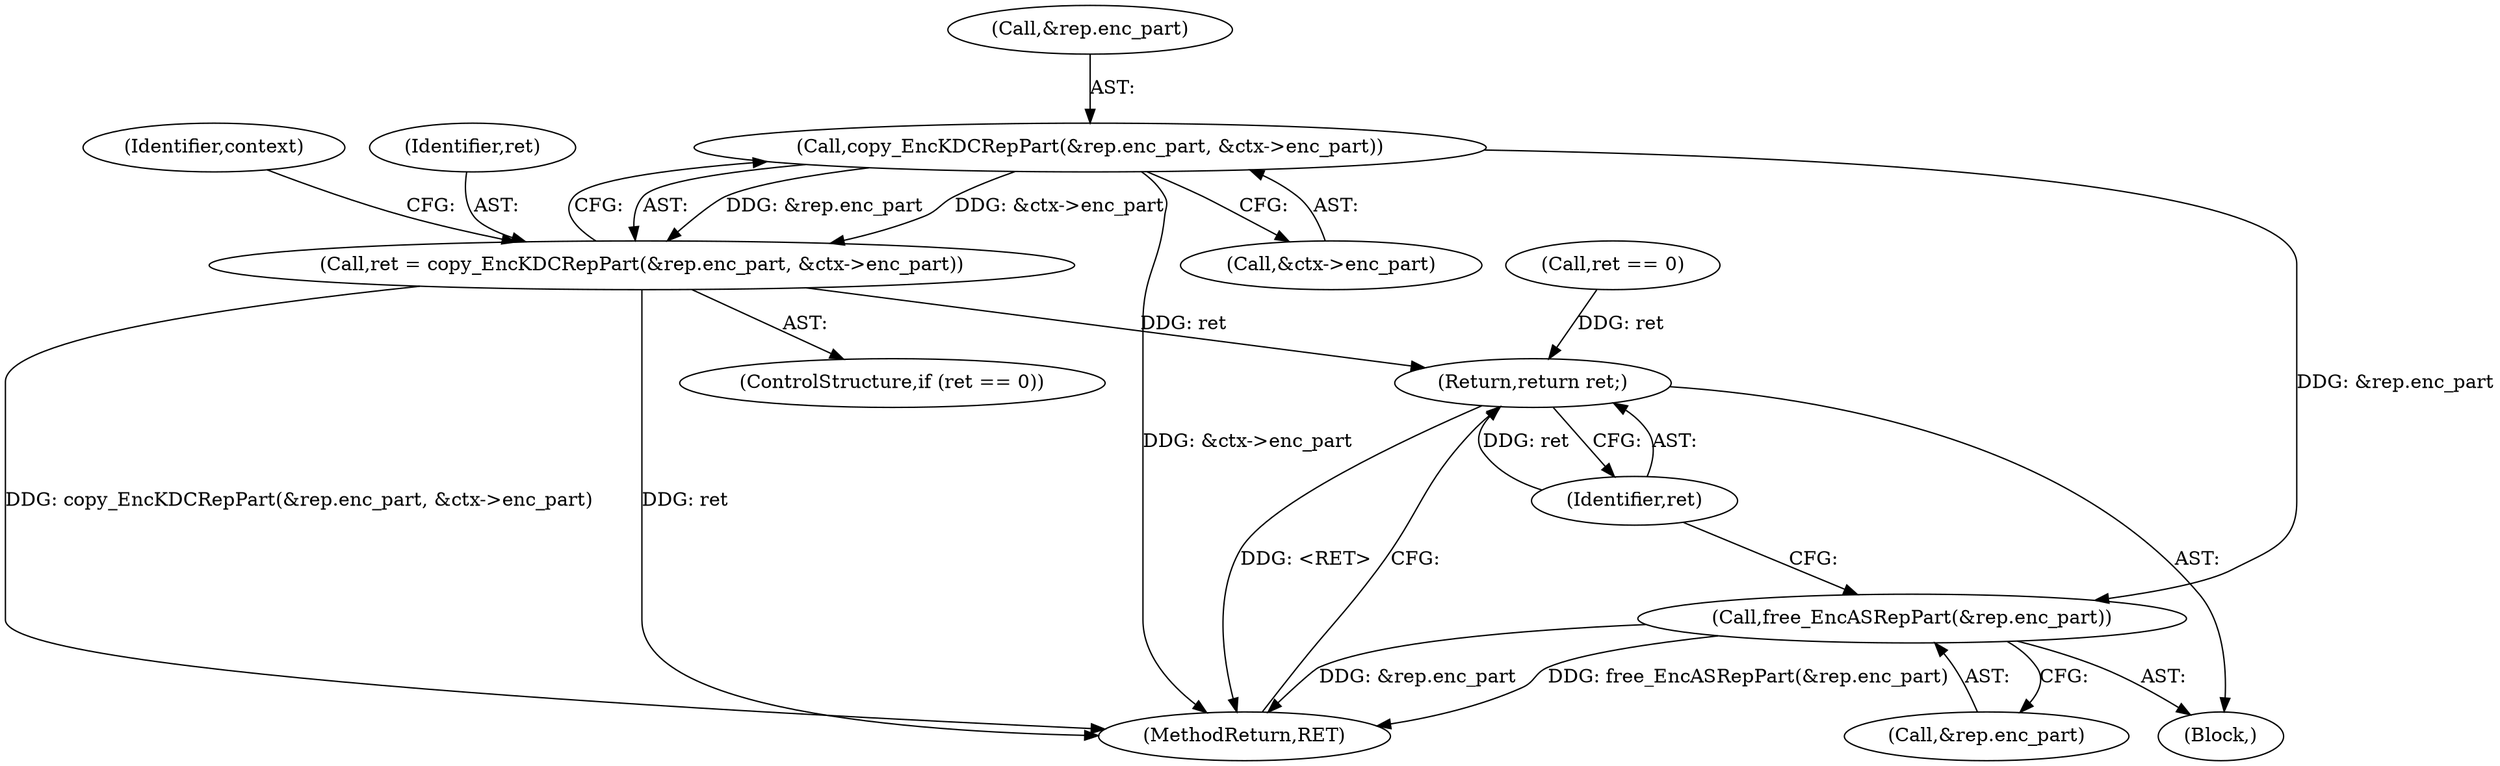 digraph "0_heimdal_2f7f3d9960aa6ea21358bdf3687cee5149aa35cf@API" {
"1000459" [label="(Call,copy_EncKDCRepPart(&rep.enc_part, &ctx->enc_part))"];
"1000457" [label="(Call,ret = copy_EncKDCRepPart(&rep.enc_part, &ctx->enc_part))"];
"1000496" [label="(Return,return ret;)"];
"1000491" [label="(Call,free_EncASRepPart(&rep.enc_part))"];
"1000469" [label="(Identifier,context)"];
"1000458" [label="(Identifier,ret)"];
"1000496" [label="(Return,return ret;)"];
"1000464" [label="(Call,&ctx->enc_part)"];
"1000460" [label="(Call,&rep.enc_part)"];
"1000491" [label="(Call,free_EncASRepPart(&rep.enc_part))"];
"1000237" [label="(Block,)"];
"1000454" [label="(Call,ret == 0)"];
"1000497" [label="(Identifier,ret)"];
"1000459" [label="(Call,copy_EncKDCRepPart(&rep.enc_part, &ctx->enc_part))"];
"1000492" [label="(Call,&rep.enc_part)"];
"1001119" [label="(MethodReturn,RET)"];
"1000457" [label="(Call,ret = copy_EncKDCRepPart(&rep.enc_part, &ctx->enc_part))"];
"1000453" [label="(ControlStructure,if (ret == 0))"];
"1000459" -> "1000457"  [label="AST: "];
"1000459" -> "1000464"  [label="CFG: "];
"1000460" -> "1000459"  [label="AST: "];
"1000464" -> "1000459"  [label="AST: "];
"1000457" -> "1000459"  [label="CFG: "];
"1000459" -> "1001119"  [label="DDG: &ctx->enc_part"];
"1000459" -> "1000457"  [label="DDG: &rep.enc_part"];
"1000459" -> "1000457"  [label="DDG: &ctx->enc_part"];
"1000459" -> "1000491"  [label="DDG: &rep.enc_part"];
"1000457" -> "1000453"  [label="AST: "];
"1000458" -> "1000457"  [label="AST: "];
"1000469" -> "1000457"  [label="CFG: "];
"1000457" -> "1001119"  [label="DDG: copy_EncKDCRepPart(&rep.enc_part, &ctx->enc_part)"];
"1000457" -> "1001119"  [label="DDG: ret"];
"1000457" -> "1000496"  [label="DDG: ret"];
"1000496" -> "1000237"  [label="AST: "];
"1000496" -> "1000497"  [label="CFG: "];
"1000497" -> "1000496"  [label="AST: "];
"1001119" -> "1000496"  [label="CFG: "];
"1000496" -> "1001119"  [label="DDG: <RET>"];
"1000497" -> "1000496"  [label="DDG: ret"];
"1000454" -> "1000496"  [label="DDG: ret"];
"1000491" -> "1000237"  [label="AST: "];
"1000491" -> "1000492"  [label="CFG: "];
"1000492" -> "1000491"  [label="AST: "];
"1000497" -> "1000491"  [label="CFG: "];
"1000491" -> "1001119"  [label="DDG: free_EncASRepPart(&rep.enc_part)"];
"1000491" -> "1001119"  [label="DDG: &rep.enc_part"];
}
